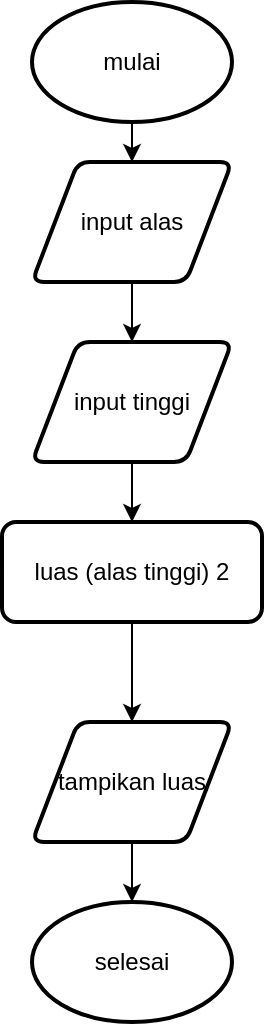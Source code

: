 <mxfile version="22.0.4" type="github">
  <diagram id="C5RBs43oDa-KdzZeNtuy" name="Page-1">
    <mxGraphModel dx="880" dy="470" grid="1" gridSize="10" guides="1" tooltips="1" connect="1" arrows="1" fold="1" page="1" pageScale="1" pageWidth="827" pageHeight="1169" math="0" shadow="0">
      <root>
        <mxCell id="WIyWlLk6GJQsqaUBKTNV-0" />
        <mxCell id="WIyWlLk6GJQsqaUBKTNV-1" parent="WIyWlLk6GJQsqaUBKTNV-0" />
        <mxCell id="o0SucccMLZ1rPd5ki0Sy-8" style="edgeStyle=orthogonalEdgeStyle;rounded=0;orthogonalLoop=1;jettySize=auto;html=1;exitX=0.5;exitY=1;exitDx=0;exitDy=0;exitPerimeter=0;" edge="1" parent="WIyWlLk6GJQsqaUBKTNV-1" source="o0SucccMLZ1rPd5ki0Sy-1" target="o0SucccMLZ1rPd5ki0Sy-2">
          <mxGeometry relative="1" as="geometry" />
        </mxCell>
        <mxCell id="o0SucccMLZ1rPd5ki0Sy-1" value="mulai" style="strokeWidth=2;html=1;shape=mxgraph.flowchart.start_1;whiteSpace=wrap;" vertex="1" parent="WIyWlLk6GJQsqaUBKTNV-1">
          <mxGeometry x="350" y="20" width="100" height="60" as="geometry" />
        </mxCell>
        <mxCell id="o0SucccMLZ1rPd5ki0Sy-9" style="edgeStyle=orthogonalEdgeStyle;rounded=0;orthogonalLoop=1;jettySize=auto;html=1;exitX=0.5;exitY=1;exitDx=0;exitDy=0;entryX=0.5;entryY=0;entryDx=0;entryDy=0;" edge="1" parent="WIyWlLk6GJQsqaUBKTNV-1" source="o0SucccMLZ1rPd5ki0Sy-2" target="o0SucccMLZ1rPd5ki0Sy-3">
          <mxGeometry relative="1" as="geometry" />
        </mxCell>
        <mxCell id="o0SucccMLZ1rPd5ki0Sy-2" value="input alas" style="shape=parallelogram;html=1;strokeWidth=2;perimeter=parallelogramPerimeter;whiteSpace=wrap;rounded=1;arcSize=12;size=0.23;" vertex="1" parent="WIyWlLk6GJQsqaUBKTNV-1">
          <mxGeometry x="350" y="100" width="100" height="60" as="geometry" />
        </mxCell>
        <mxCell id="o0SucccMLZ1rPd5ki0Sy-10" style="edgeStyle=orthogonalEdgeStyle;rounded=0;orthogonalLoop=1;jettySize=auto;html=1;exitX=0.5;exitY=1;exitDx=0;exitDy=0;entryX=0.5;entryY=0;entryDx=0;entryDy=0;" edge="1" parent="WIyWlLk6GJQsqaUBKTNV-1" source="o0SucccMLZ1rPd5ki0Sy-3" target="o0SucccMLZ1rPd5ki0Sy-4">
          <mxGeometry relative="1" as="geometry" />
        </mxCell>
        <mxCell id="o0SucccMLZ1rPd5ki0Sy-3" value="input tinggi" style="shape=parallelogram;html=1;strokeWidth=2;perimeter=parallelogramPerimeter;whiteSpace=wrap;rounded=1;arcSize=12;size=0.23;" vertex="1" parent="WIyWlLk6GJQsqaUBKTNV-1">
          <mxGeometry x="350" y="190" width="100" height="60" as="geometry" />
        </mxCell>
        <mxCell id="o0SucccMLZ1rPd5ki0Sy-11" style="edgeStyle=orthogonalEdgeStyle;rounded=0;orthogonalLoop=1;jettySize=auto;html=1;" edge="1" parent="WIyWlLk6GJQsqaUBKTNV-1" source="o0SucccMLZ1rPd5ki0Sy-4" target="o0SucccMLZ1rPd5ki0Sy-5">
          <mxGeometry relative="1" as="geometry" />
        </mxCell>
        <mxCell id="o0SucccMLZ1rPd5ki0Sy-4" value="luas (alas tinggi) 2" style="rounded=1;whiteSpace=wrap;html=1;absoluteArcSize=1;arcSize=14;strokeWidth=2;" vertex="1" parent="WIyWlLk6GJQsqaUBKTNV-1">
          <mxGeometry x="335" y="280" width="130" height="50" as="geometry" />
        </mxCell>
        <mxCell id="o0SucccMLZ1rPd5ki0Sy-12" style="edgeStyle=orthogonalEdgeStyle;rounded=0;orthogonalLoop=1;jettySize=auto;html=1;exitX=0.5;exitY=1;exitDx=0;exitDy=0;" edge="1" parent="WIyWlLk6GJQsqaUBKTNV-1" source="o0SucccMLZ1rPd5ki0Sy-5" target="o0SucccMLZ1rPd5ki0Sy-7">
          <mxGeometry relative="1" as="geometry" />
        </mxCell>
        <mxCell id="o0SucccMLZ1rPd5ki0Sy-5" value="tampikan luas" style="shape=parallelogram;html=1;strokeWidth=2;perimeter=parallelogramPerimeter;whiteSpace=wrap;rounded=1;arcSize=12;size=0.23;" vertex="1" parent="WIyWlLk6GJQsqaUBKTNV-1">
          <mxGeometry x="350" y="380" width="100" height="60" as="geometry" />
        </mxCell>
        <mxCell id="o0SucccMLZ1rPd5ki0Sy-7" value="selesai" style="strokeWidth=2;html=1;shape=mxgraph.flowchart.start_1;whiteSpace=wrap;" vertex="1" parent="WIyWlLk6GJQsqaUBKTNV-1">
          <mxGeometry x="350" y="470" width="100" height="60" as="geometry" />
        </mxCell>
      </root>
    </mxGraphModel>
  </diagram>
</mxfile>
